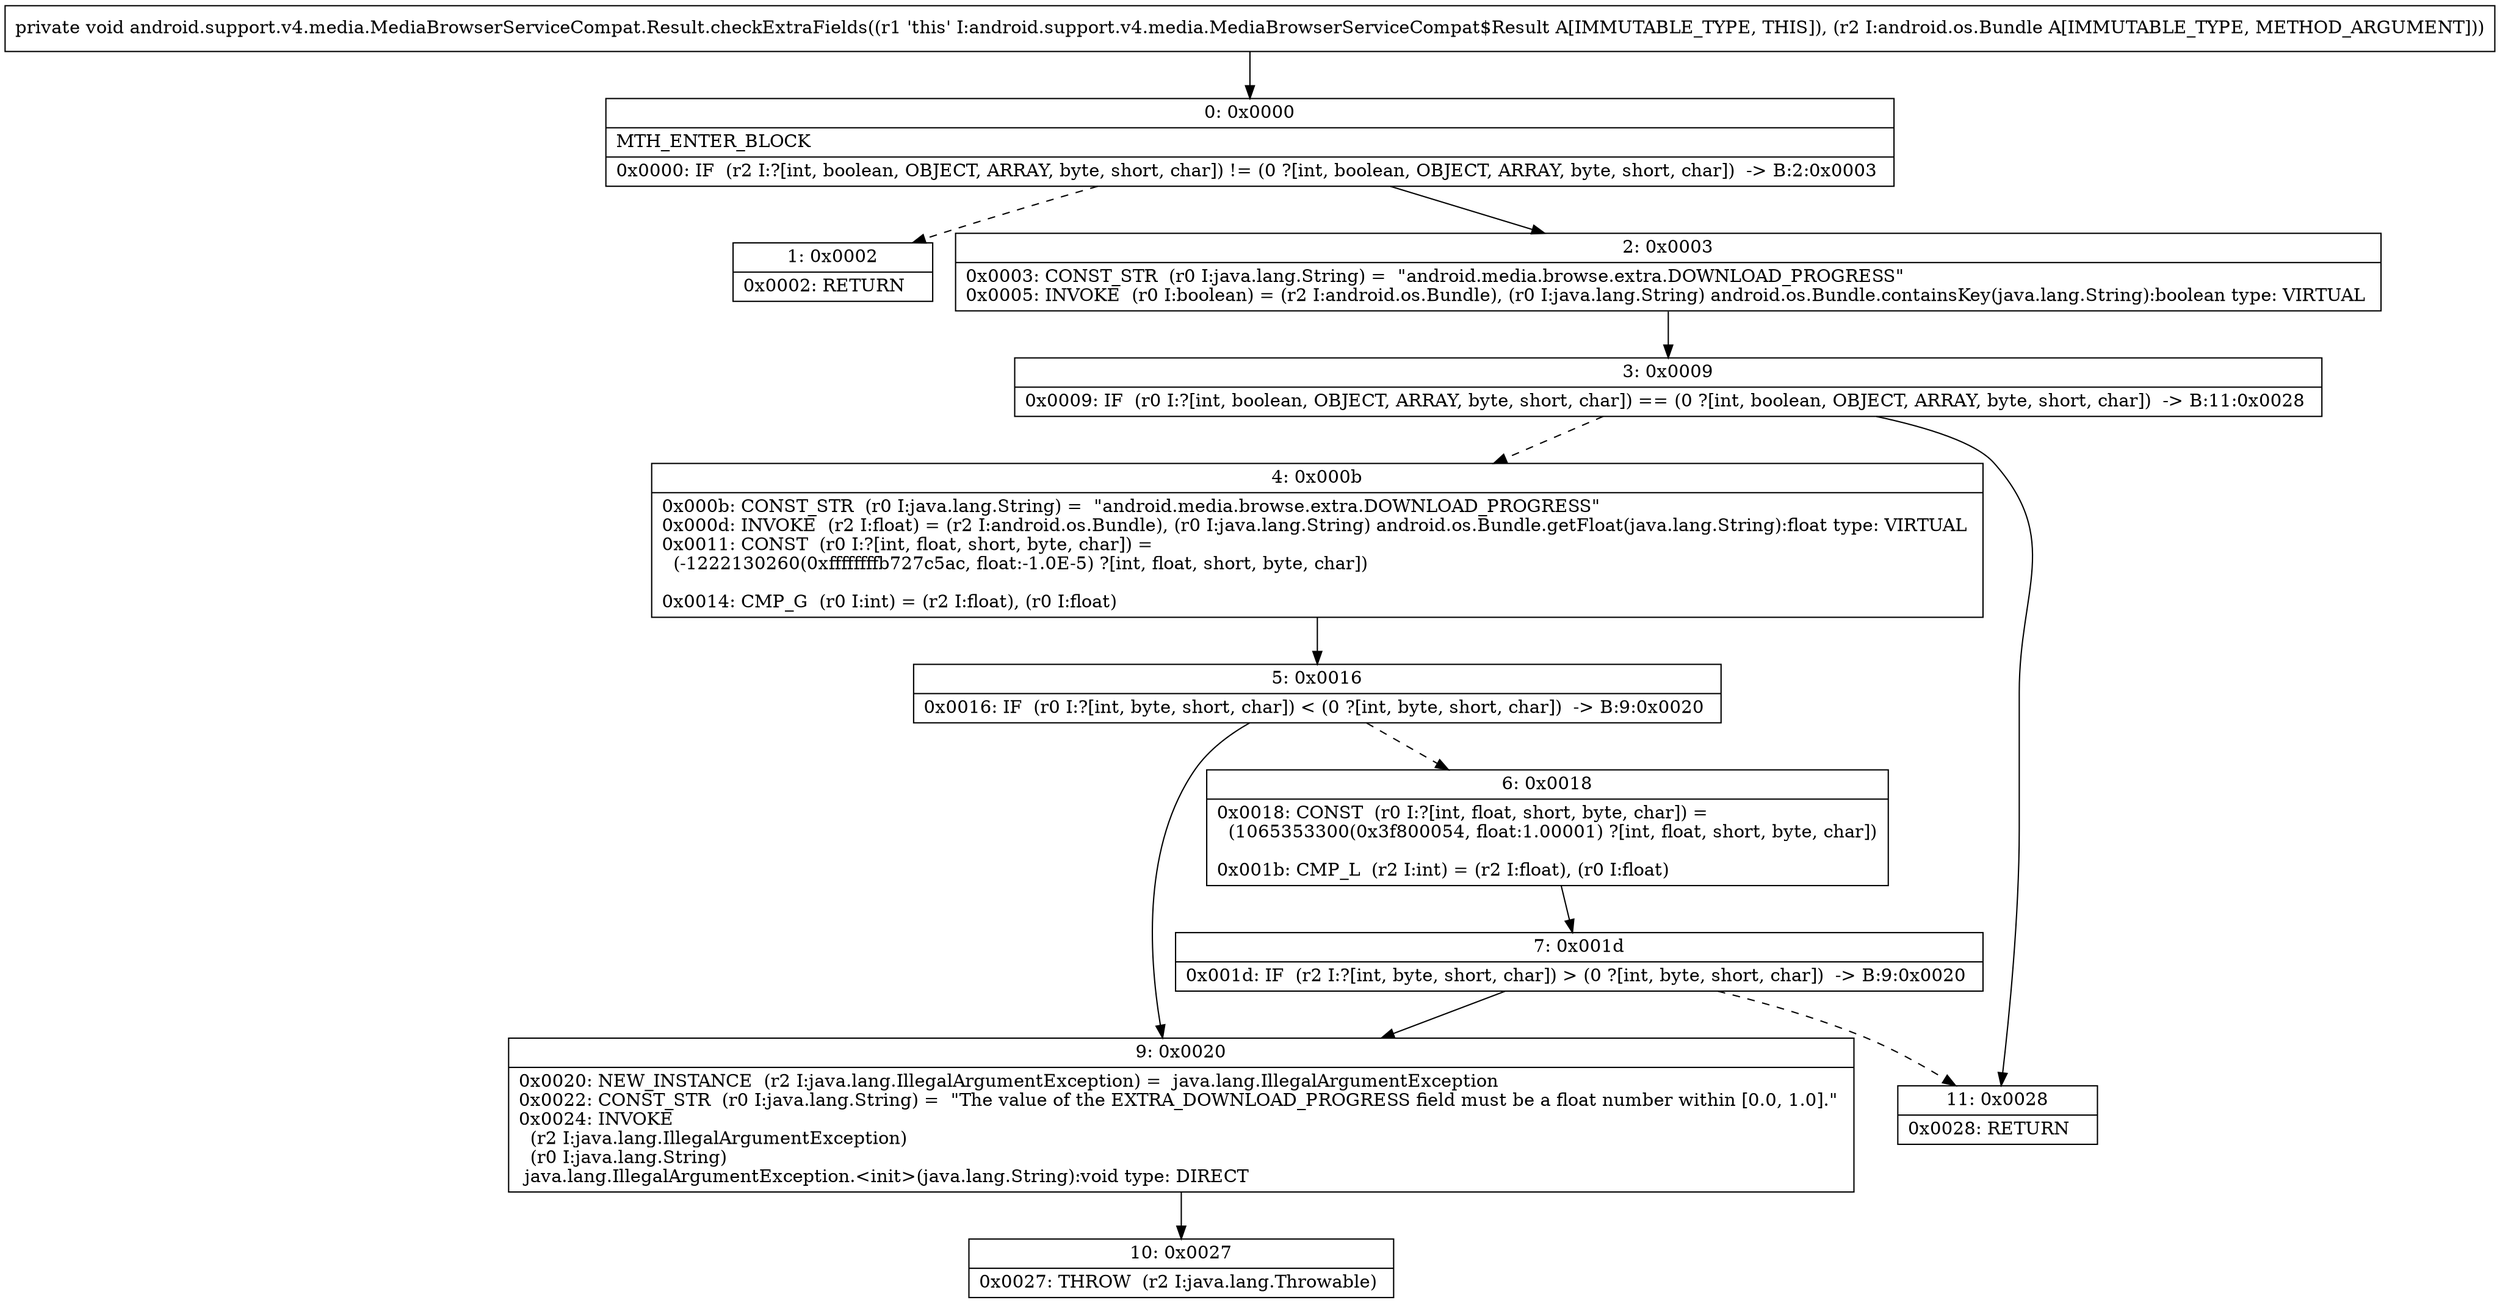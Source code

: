 digraph "CFG forandroid.support.v4.media.MediaBrowserServiceCompat.Result.checkExtraFields(Landroid\/os\/Bundle;)V" {
Node_0 [shape=record,label="{0\:\ 0x0000|MTH_ENTER_BLOCK\l|0x0000: IF  (r2 I:?[int, boolean, OBJECT, ARRAY, byte, short, char]) != (0 ?[int, boolean, OBJECT, ARRAY, byte, short, char])  \-\> B:2:0x0003 \l}"];
Node_1 [shape=record,label="{1\:\ 0x0002|0x0002: RETURN   \l}"];
Node_2 [shape=record,label="{2\:\ 0x0003|0x0003: CONST_STR  (r0 I:java.lang.String) =  \"android.media.browse.extra.DOWNLOAD_PROGRESS\" \l0x0005: INVOKE  (r0 I:boolean) = (r2 I:android.os.Bundle), (r0 I:java.lang.String) android.os.Bundle.containsKey(java.lang.String):boolean type: VIRTUAL \l}"];
Node_3 [shape=record,label="{3\:\ 0x0009|0x0009: IF  (r0 I:?[int, boolean, OBJECT, ARRAY, byte, short, char]) == (0 ?[int, boolean, OBJECT, ARRAY, byte, short, char])  \-\> B:11:0x0028 \l}"];
Node_4 [shape=record,label="{4\:\ 0x000b|0x000b: CONST_STR  (r0 I:java.lang.String) =  \"android.media.browse.extra.DOWNLOAD_PROGRESS\" \l0x000d: INVOKE  (r2 I:float) = (r2 I:android.os.Bundle), (r0 I:java.lang.String) android.os.Bundle.getFloat(java.lang.String):float type: VIRTUAL \l0x0011: CONST  (r0 I:?[int, float, short, byte, char]) = \l  (\-1222130260(0xffffffffb727c5ac, float:\-1.0E\-5) ?[int, float, short, byte, char])\l \l0x0014: CMP_G  (r0 I:int) = (r2 I:float), (r0 I:float) \l}"];
Node_5 [shape=record,label="{5\:\ 0x0016|0x0016: IF  (r0 I:?[int, byte, short, char]) \< (0 ?[int, byte, short, char])  \-\> B:9:0x0020 \l}"];
Node_6 [shape=record,label="{6\:\ 0x0018|0x0018: CONST  (r0 I:?[int, float, short, byte, char]) = \l  (1065353300(0x3f800054, float:1.00001) ?[int, float, short, byte, char])\l \l0x001b: CMP_L  (r2 I:int) = (r2 I:float), (r0 I:float) \l}"];
Node_7 [shape=record,label="{7\:\ 0x001d|0x001d: IF  (r2 I:?[int, byte, short, char]) \> (0 ?[int, byte, short, char])  \-\> B:9:0x0020 \l}"];
Node_9 [shape=record,label="{9\:\ 0x0020|0x0020: NEW_INSTANCE  (r2 I:java.lang.IllegalArgumentException) =  java.lang.IllegalArgumentException \l0x0022: CONST_STR  (r0 I:java.lang.String) =  \"The value of the EXTRA_DOWNLOAD_PROGRESS field must be a float number within [0.0, 1.0].\" \l0x0024: INVOKE  \l  (r2 I:java.lang.IllegalArgumentException)\l  (r0 I:java.lang.String)\l java.lang.IllegalArgumentException.\<init\>(java.lang.String):void type: DIRECT \l}"];
Node_10 [shape=record,label="{10\:\ 0x0027|0x0027: THROW  (r2 I:java.lang.Throwable) \l}"];
Node_11 [shape=record,label="{11\:\ 0x0028|0x0028: RETURN   \l}"];
MethodNode[shape=record,label="{private void android.support.v4.media.MediaBrowserServiceCompat.Result.checkExtraFields((r1 'this' I:android.support.v4.media.MediaBrowserServiceCompat$Result A[IMMUTABLE_TYPE, THIS]), (r2 I:android.os.Bundle A[IMMUTABLE_TYPE, METHOD_ARGUMENT])) }"];
MethodNode -> Node_0;
Node_0 -> Node_1[style=dashed];
Node_0 -> Node_2;
Node_2 -> Node_3;
Node_3 -> Node_4[style=dashed];
Node_3 -> Node_11;
Node_4 -> Node_5;
Node_5 -> Node_6[style=dashed];
Node_5 -> Node_9;
Node_6 -> Node_7;
Node_7 -> Node_9;
Node_7 -> Node_11[style=dashed];
Node_9 -> Node_10;
}

